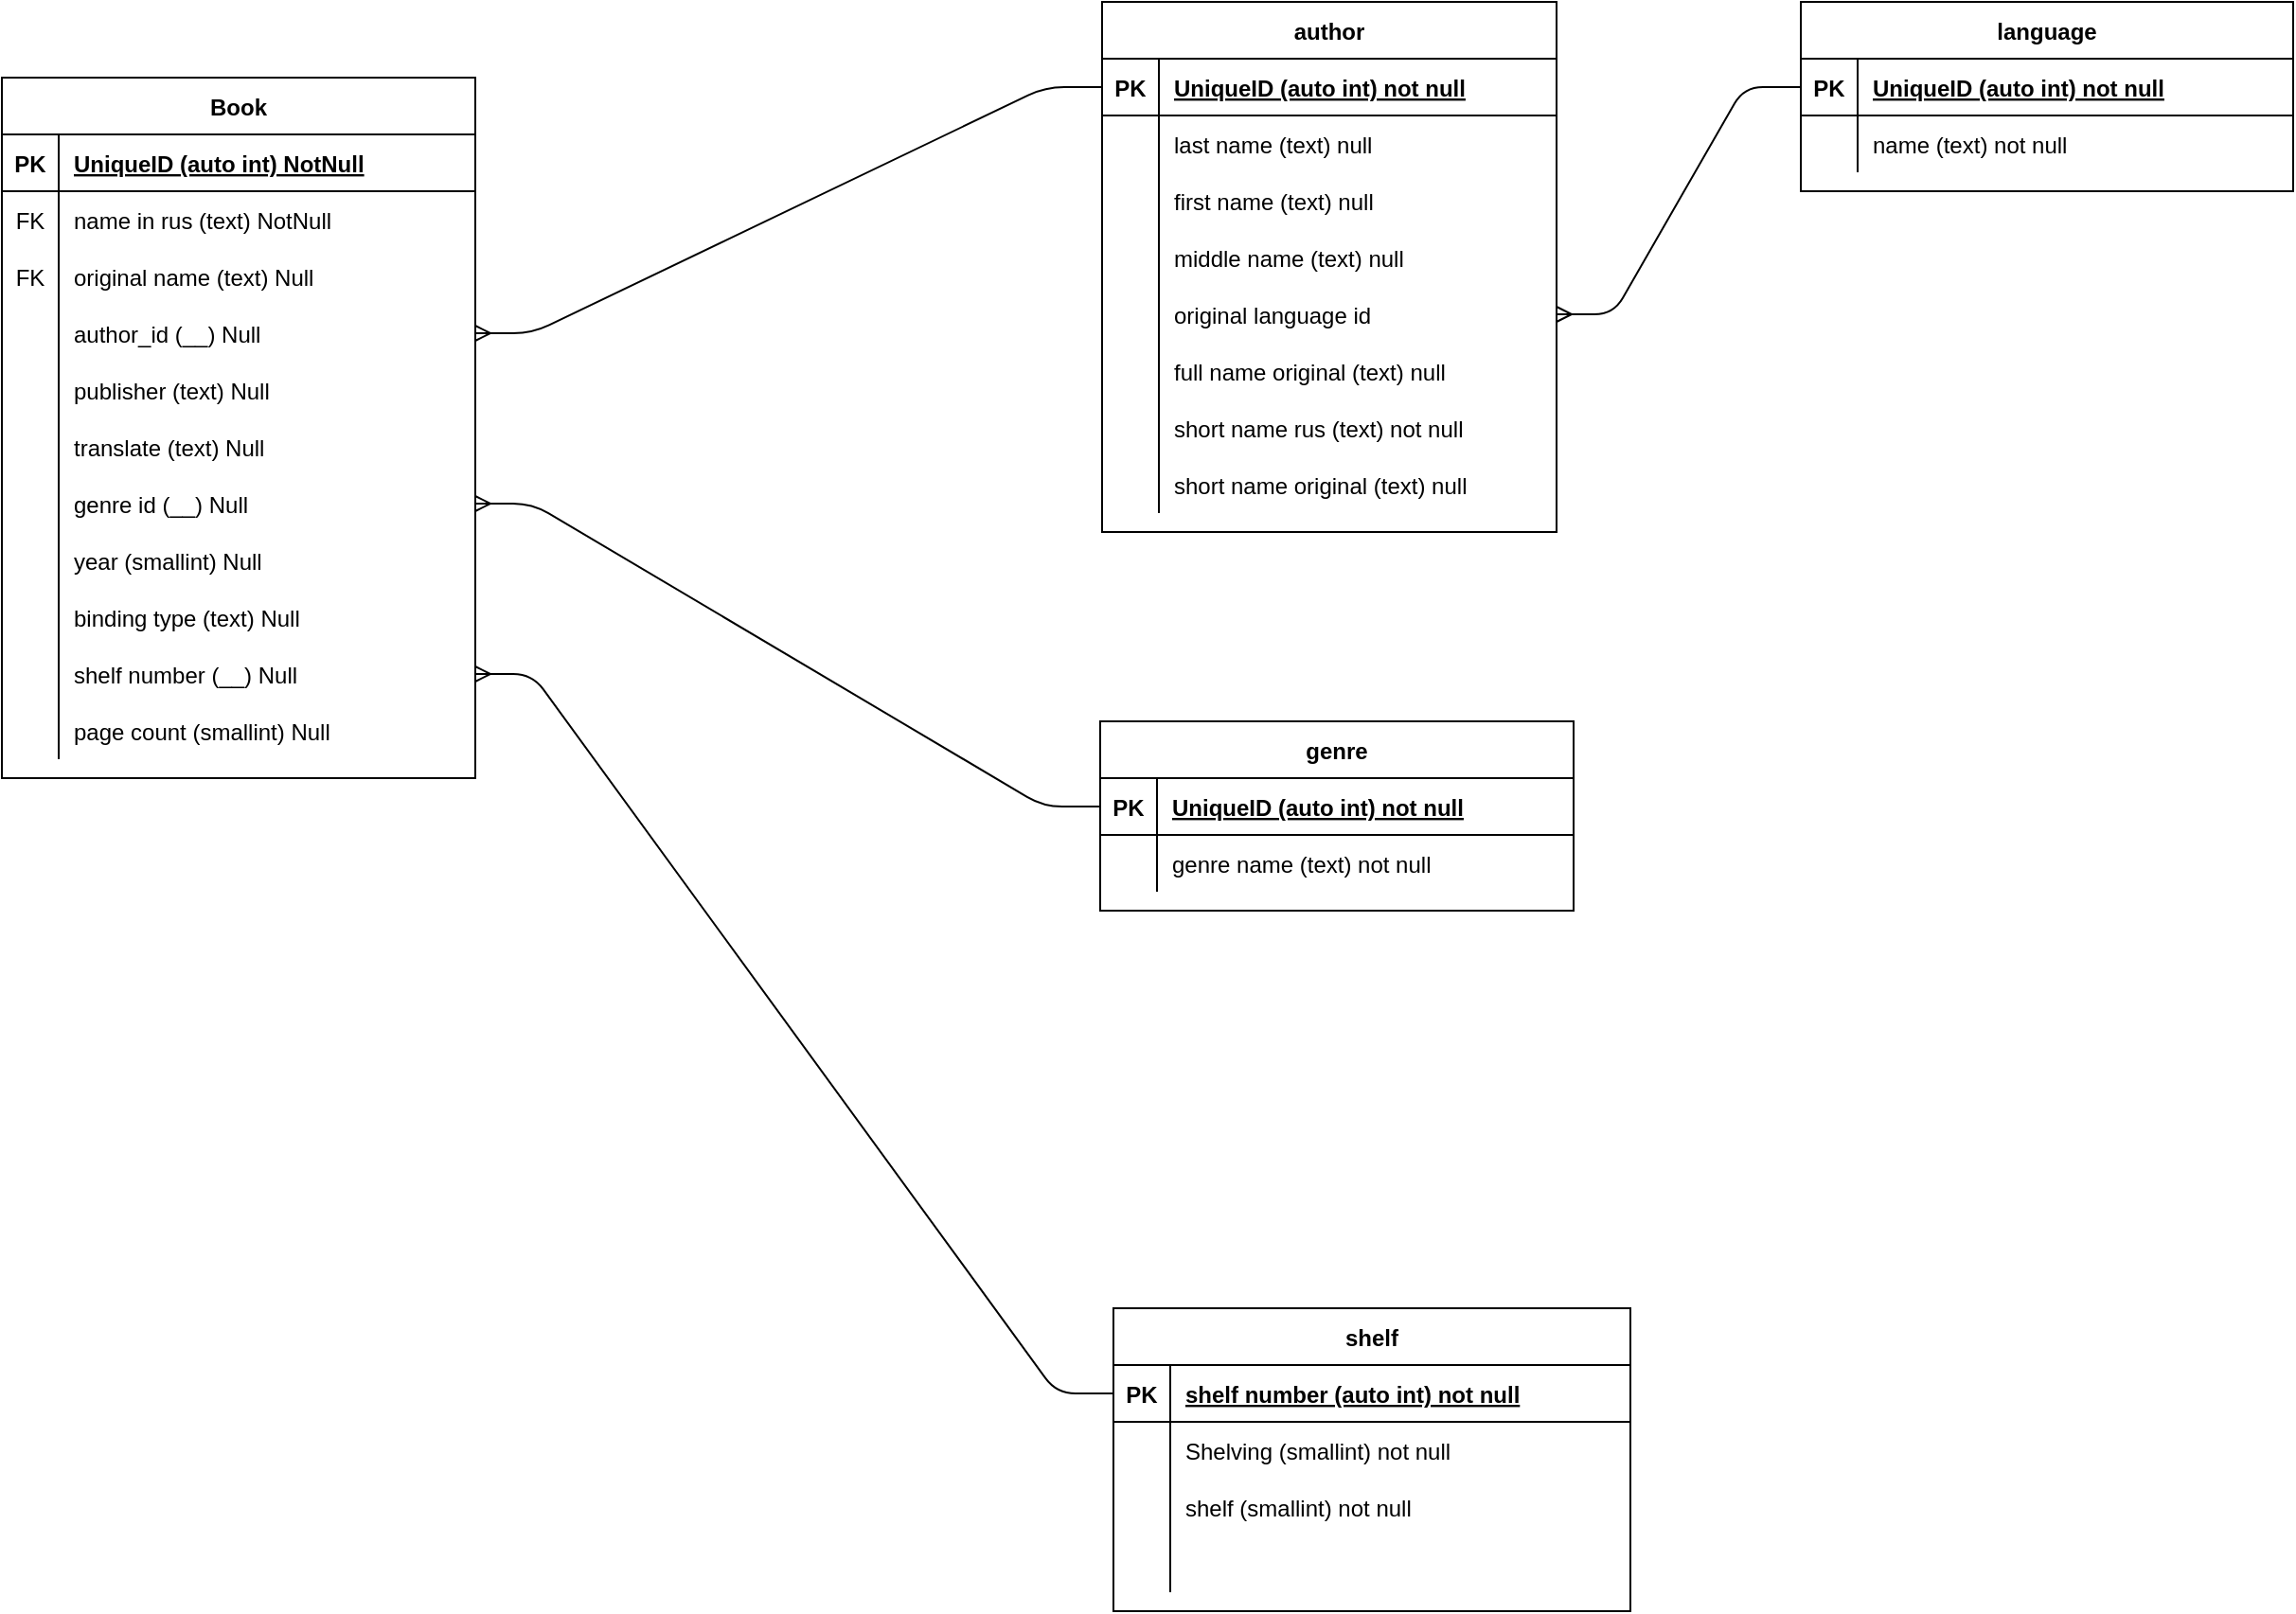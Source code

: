 <mxfile version="19.0.2" type="device"><diagram id="jLAF1ooz7P-dgelvSt-_" name="Page-1"><mxGraphModel dx="865" dy="453" grid="1" gridSize="10" guides="1" tooltips="1" connect="1" arrows="1" fold="1" page="1" pageScale="1" pageWidth="1654" pageHeight="2336" math="0" shadow="0"><root><mxCell id="0"/><mxCell id="1" parent="0"/><mxCell id="2jZsRYfB_VphO5LIJPk7-24" value="Book" style="shape=table;startSize=30;container=1;collapsible=1;childLayout=tableLayout;fixedRows=1;rowLines=0;fontStyle=1;align=center;resizeLast=1;" parent="1" vertex="1"><mxGeometry x="240" y="60" width="250" height="370" as="geometry"/></mxCell><mxCell id="2jZsRYfB_VphO5LIJPk7-25" value="" style="shape=partialRectangle;collapsible=0;dropTarget=0;pointerEvents=0;fillColor=none;top=0;left=0;bottom=1;right=0;points=[[0,0.5],[1,0.5]];portConstraint=eastwest;" parent="2jZsRYfB_VphO5LIJPk7-24" vertex="1"><mxGeometry y="30" width="250" height="30" as="geometry"/></mxCell><mxCell id="2jZsRYfB_VphO5LIJPk7-26" value="PK" style="shape=partialRectangle;connectable=0;fillColor=none;top=0;left=0;bottom=0;right=0;fontStyle=1;overflow=hidden;" parent="2jZsRYfB_VphO5LIJPk7-25" vertex="1"><mxGeometry width="30" height="30" as="geometry"/></mxCell><mxCell id="2jZsRYfB_VphO5LIJPk7-27" value="UniqueID (auto int) NotNull" style="shape=partialRectangle;connectable=0;fillColor=none;top=0;left=0;bottom=0;right=0;align=left;spacingLeft=6;fontStyle=5;overflow=hidden;" parent="2jZsRYfB_VphO5LIJPk7-25" vertex="1"><mxGeometry x="30" width="220" height="30" as="geometry"/></mxCell><mxCell id="2jZsRYfB_VphO5LIJPk7-28" value="" style="shape=partialRectangle;collapsible=0;dropTarget=0;pointerEvents=0;fillColor=none;top=0;left=0;bottom=0;right=0;points=[[0,0.5],[1,0.5]];portConstraint=eastwest;" parent="2jZsRYfB_VphO5LIJPk7-24" vertex="1"><mxGeometry y="60" width="250" height="30" as="geometry"/></mxCell><mxCell id="2jZsRYfB_VphO5LIJPk7-29" value="FK" style="shape=partialRectangle;connectable=0;fillColor=none;top=0;left=0;bottom=0;right=0;editable=1;overflow=hidden;" parent="2jZsRYfB_VphO5LIJPk7-28" vertex="1"><mxGeometry width="30" height="30" as="geometry"/></mxCell><mxCell id="2jZsRYfB_VphO5LIJPk7-30" value="name in rus (text) NotNull" style="shape=partialRectangle;connectable=0;fillColor=none;top=0;left=0;bottom=0;right=0;align=left;spacingLeft=6;overflow=hidden;" parent="2jZsRYfB_VphO5LIJPk7-28" vertex="1"><mxGeometry x="30" width="220" height="30" as="geometry"/></mxCell><mxCell id="2jZsRYfB_VphO5LIJPk7-31" value="" style="shape=partialRectangle;collapsible=0;dropTarget=0;pointerEvents=0;fillColor=none;top=0;left=0;bottom=0;right=0;points=[[0,0.5],[1,0.5]];portConstraint=eastwest;" parent="2jZsRYfB_VphO5LIJPk7-24" vertex="1"><mxGeometry y="90" width="250" height="30" as="geometry"/></mxCell><mxCell id="2jZsRYfB_VphO5LIJPk7-32" value="FK" style="shape=partialRectangle;connectable=0;fillColor=none;top=0;left=0;bottom=0;right=0;editable=1;overflow=hidden;" parent="2jZsRYfB_VphO5LIJPk7-31" vertex="1"><mxGeometry width="30" height="30" as="geometry"/></mxCell><mxCell id="2jZsRYfB_VphO5LIJPk7-33" value="original name (text) Null" style="shape=partialRectangle;connectable=0;fillColor=none;top=0;left=0;bottom=0;right=0;align=left;spacingLeft=6;overflow=hidden;" parent="2jZsRYfB_VphO5LIJPk7-31" vertex="1"><mxGeometry x="30" width="220" height="30" as="geometry"/></mxCell><mxCell id="2jZsRYfB_VphO5LIJPk7-34" value="" style="shape=partialRectangle;collapsible=0;dropTarget=0;pointerEvents=0;fillColor=none;top=0;left=0;bottom=0;right=0;points=[[0,0.5],[1,0.5]];portConstraint=eastwest;" parent="2jZsRYfB_VphO5LIJPk7-24" vertex="1"><mxGeometry y="120" width="250" height="30" as="geometry"/></mxCell><mxCell id="2jZsRYfB_VphO5LIJPk7-35" value="" style="shape=partialRectangle;connectable=0;fillColor=none;top=0;left=0;bottom=0;right=0;editable=1;overflow=hidden;" parent="2jZsRYfB_VphO5LIJPk7-34" vertex="1"><mxGeometry width="30" height="30" as="geometry"/></mxCell><mxCell id="2jZsRYfB_VphO5LIJPk7-36" value="author_id (__) Null" style="shape=partialRectangle;connectable=0;fillColor=none;top=0;left=0;bottom=0;right=0;align=left;spacingLeft=6;overflow=hidden;" parent="2jZsRYfB_VphO5LIJPk7-34" vertex="1"><mxGeometry x="30" width="220" height="30" as="geometry"/></mxCell><mxCell id="2jZsRYfB_VphO5LIJPk7-37" value="" style="shape=partialRectangle;collapsible=0;dropTarget=0;pointerEvents=0;fillColor=none;top=0;left=0;bottom=0;right=0;points=[[0,0.5],[1,0.5]];portConstraint=eastwest;" parent="2jZsRYfB_VphO5LIJPk7-24" vertex="1"><mxGeometry y="150" width="250" height="30" as="geometry"/></mxCell><mxCell id="2jZsRYfB_VphO5LIJPk7-38" value="" style="shape=partialRectangle;connectable=0;fillColor=none;top=0;left=0;bottom=0;right=0;editable=1;overflow=hidden;" parent="2jZsRYfB_VphO5LIJPk7-37" vertex="1"><mxGeometry width="30" height="30" as="geometry"/></mxCell><mxCell id="2jZsRYfB_VphO5LIJPk7-39" value="publisher (text) Null" style="shape=partialRectangle;connectable=0;fillColor=none;top=0;left=0;bottom=0;right=0;align=left;spacingLeft=6;overflow=hidden;" parent="2jZsRYfB_VphO5LIJPk7-37" vertex="1"><mxGeometry x="30" width="220" height="30" as="geometry"/></mxCell><mxCell id="2jZsRYfB_VphO5LIJPk7-40" value="" style="shape=partialRectangle;collapsible=0;dropTarget=0;pointerEvents=0;fillColor=none;top=0;left=0;bottom=0;right=0;points=[[0,0.5],[1,0.5]];portConstraint=eastwest;" parent="2jZsRYfB_VphO5LIJPk7-24" vertex="1"><mxGeometry y="180" width="250" height="30" as="geometry"/></mxCell><mxCell id="2jZsRYfB_VphO5LIJPk7-41" value="" style="shape=partialRectangle;connectable=0;fillColor=none;top=0;left=0;bottom=0;right=0;editable=1;overflow=hidden;" parent="2jZsRYfB_VphO5LIJPk7-40" vertex="1"><mxGeometry width="30" height="30" as="geometry"/></mxCell><mxCell id="2jZsRYfB_VphO5LIJPk7-42" value="translate (text) Null" style="shape=partialRectangle;connectable=0;fillColor=none;top=0;left=0;bottom=0;right=0;align=left;spacingLeft=6;overflow=hidden;" parent="2jZsRYfB_VphO5LIJPk7-40" vertex="1"><mxGeometry x="30" width="220" height="30" as="geometry"/></mxCell><mxCell id="2jZsRYfB_VphO5LIJPk7-43" value="" style="shape=partialRectangle;collapsible=0;dropTarget=0;pointerEvents=0;fillColor=none;top=0;left=0;bottom=0;right=0;points=[[0,0.5],[1,0.5]];portConstraint=eastwest;" parent="2jZsRYfB_VphO5LIJPk7-24" vertex="1"><mxGeometry y="210" width="250" height="30" as="geometry"/></mxCell><mxCell id="2jZsRYfB_VphO5LIJPk7-44" value="" style="shape=partialRectangle;connectable=0;fillColor=none;top=0;left=0;bottom=0;right=0;editable=1;overflow=hidden;" parent="2jZsRYfB_VphO5LIJPk7-43" vertex="1"><mxGeometry width="30" height="30" as="geometry"/></mxCell><mxCell id="2jZsRYfB_VphO5LIJPk7-45" value="genre id (__) Null" style="shape=partialRectangle;connectable=0;fillColor=none;top=0;left=0;bottom=0;right=0;align=left;spacingLeft=6;overflow=hidden;" parent="2jZsRYfB_VphO5LIJPk7-43" vertex="1"><mxGeometry x="30" width="220" height="30" as="geometry"/></mxCell><mxCell id="2jZsRYfB_VphO5LIJPk7-46" value="" style="shape=partialRectangle;collapsible=0;dropTarget=0;pointerEvents=0;fillColor=none;top=0;left=0;bottom=0;right=0;points=[[0,0.5],[1,0.5]];portConstraint=eastwest;" parent="2jZsRYfB_VphO5LIJPk7-24" vertex="1"><mxGeometry y="240" width="250" height="30" as="geometry"/></mxCell><mxCell id="2jZsRYfB_VphO5LIJPk7-47" value="" style="shape=partialRectangle;connectable=0;fillColor=none;top=0;left=0;bottom=0;right=0;editable=1;overflow=hidden;" parent="2jZsRYfB_VphO5LIJPk7-46" vertex="1"><mxGeometry width="30" height="30" as="geometry"/></mxCell><mxCell id="2jZsRYfB_VphO5LIJPk7-48" value="year (smallint) Null" style="shape=partialRectangle;connectable=0;fillColor=none;top=0;left=0;bottom=0;right=0;align=left;spacingLeft=6;overflow=hidden;" parent="2jZsRYfB_VphO5LIJPk7-46" vertex="1"><mxGeometry x="30" width="220" height="30" as="geometry"/></mxCell><mxCell id="2jZsRYfB_VphO5LIJPk7-49" value="" style="shape=partialRectangle;collapsible=0;dropTarget=0;pointerEvents=0;fillColor=none;top=0;left=0;bottom=0;right=0;points=[[0,0.5],[1,0.5]];portConstraint=eastwest;" parent="2jZsRYfB_VphO5LIJPk7-24" vertex="1"><mxGeometry y="270" width="250" height="30" as="geometry"/></mxCell><mxCell id="2jZsRYfB_VphO5LIJPk7-50" value="" style="shape=partialRectangle;connectable=0;fillColor=none;top=0;left=0;bottom=0;right=0;editable=1;overflow=hidden;" parent="2jZsRYfB_VphO5LIJPk7-49" vertex="1"><mxGeometry width="30" height="30" as="geometry"/></mxCell><mxCell id="2jZsRYfB_VphO5LIJPk7-51" value="binding type (text) Null" style="shape=partialRectangle;connectable=0;fillColor=none;top=0;left=0;bottom=0;right=0;align=left;spacingLeft=6;overflow=hidden;" parent="2jZsRYfB_VphO5LIJPk7-49" vertex="1"><mxGeometry x="30" width="220" height="30" as="geometry"/></mxCell><mxCell id="2jZsRYfB_VphO5LIJPk7-52" value="" style="shape=partialRectangle;collapsible=0;dropTarget=0;pointerEvents=0;fillColor=none;top=0;left=0;bottom=0;right=0;points=[[0,0.5],[1,0.5]];portConstraint=eastwest;" parent="2jZsRYfB_VphO5LIJPk7-24" vertex="1"><mxGeometry y="300" width="250" height="30" as="geometry"/></mxCell><mxCell id="2jZsRYfB_VphO5LIJPk7-53" value="" style="shape=partialRectangle;connectable=0;fillColor=none;top=0;left=0;bottom=0;right=0;editable=1;overflow=hidden;" parent="2jZsRYfB_VphO5LIJPk7-52" vertex="1"><mxGeometry width="30" height="30" as="geometry"/></mxCell><mxCell id="2jZsRYfB_VphO5LIJPk7-54" value="shelf number (__) Null" style="shape=partialRectangle;connectable=0;fillColor=none;top=0;left=0;bottom=0;right=0;align=left;spacingLeft=6;overflow=hidden;" parent="2jZsRYfB_VphO5LIJPk7-52" vertex="1"><mxGeometry x="30" width="220" height="30" as="geometry"/></mxCell><mxCell id="2jZsRYfB_VphO5LIJPk7-55" value="" style="shape=partialRectangle;collapsible=0;dropTarget=0;pointerEvents=0;fillColor=none;top=0;left=0;bottom=0;right=0;points=[[0,0.5],[1,0.5]];portConstraint=eastwest;" parent="2jZsRYfB_VphO5LIJPk7-24" vertex="1"><mxGeometry y="330" width="250" height="30" as="geometry"/></mxCell><mxCell id="2jZsRYfB_VphO5LIJPk7-56" value="" style="shape=partialRectangle;connectable=0;fillColor=none;top=0;left=0;bottom=0;right=0;editable=1;overflow=hidden;" parent="2jZsRYfB_VphO5LIJPk7-55" vertex="1"><mxGeometry width="30" height="30" as="geometry"/></mxCell><mxCell id="2jZsRYfB_VphO5LIJPk7-57" value="page count (smallint) Null" style="shape=partialRectangle;connectable=0;fillColor=none;top=0;left=0;bottom=0;right=0;align=left;spacingLeft=6;overflow=hidden;" parent="2jZsRYfB_VphO5LIJPk7-55" vertex="1"><mxGeometry x="30" width="220" height="30" as="geometry"/></mxCell><mxCell id="2jZsRYfB_VphO5LIJPk7-58" value="shelf" style="shape=table;startSize=30;container=1;collapsible=1;childLayout=tableLayout;fixedRows=1;rowLines=0;fontStyle=1;align=center;resizeLast=1;" parent="1" vertex="1"><mxGeometry x="827" y="710" width="273.0" height="160" as="geometry"/></mxCell><mxCell id="2jZsRYfB_VphO5LIJPk7-59" value="" style="shape=partialRectangle;collapsible=0;dropTarget=0;pointerEvents=0;fillColor=none;top=0;left=0;bottom=1;right=0;points=[[0,0.5],[1,0.5]];portConstraint=eastwest;" parent="2jZsRYfB_VphO5LIJPk7-58" vertex="1"><mxGeometry y="30" width="273.0" height="30" as="geometry"/></mxCell><mxCell id="2jZsRYfB_VphO5LIJPk7-60" value="PK" style="shape=partialRectangle;connectable=0;fillColor=none;top=0;left=0;bottom=0;right=0;fontStyle=1;overflow=hidden;" parent="2jZsRYfB_VphO5LIJPk7-59" vertex="1"><mxGeometry width="30" height="30" as="geometry"><mxRectangle width="30" height="30" as="alternateBounds"/></mxGeometry></mxCell><mxCell id="2jZsRYfB_VphO5LIJPk7-61" value="shelf number (auto int) not null" style="shape=partialRectangle;connectable=0;fillColor=none;top=0;left=0;bottom=0;right=0;align=left;spacingLeft=6;fontStyle=5;overflow=hidden;" parent="2jZsRYfB_VphO5LIJPk7-59" vertex="1"><mxGeometry x="30" width="243.0" height="30" as="geometry"><mxRectangle width="243.0" height="30" as="alternateBounds"/></mxGeometry></mxCell><mxCell id="2jZsRYfB_VphO5LIJPk7-62" value="" style="shape=partialRectangle;collapsible=0;dropTarget=0;pointerEvents=0;fillColor=none;top=0;left=0;bottom=0;right=0;points=[[0,0.5],[1,0.5]];portConstraint=eastwest;" parent="2jZsRYfB_VphO5LIJPk7-58" vertex="1"><mxGeometry y="60" width="273.0" height="30" as="geometry"/></mxCell><mxCell id="2jZsRYfB_VphO5LIJPk7-63" value="" style="shape=partialRectangle;connectable=0;fillColor=none;top=0;left=0;bottom=0;right=0;editable=1;overflow=hidden;" parent="2jZsRYfB_VphO5LIJPk7-62" vertex="1"><mxGeometry width="30" height="30" as="geometry"><mxRectangle width="30" height="30" as="alternateBounds"/></mxGeometry></mxCell><mxCell id="2jZsRYfB_VphO5LIJPk7-64" value="Shelving (smallint) not null" style="shape=partialRectangle;connectable=0;fillColor=none;top=0;left=0;bottom=0;right=0;align=left;spacingLeft=6;overflow=hidden;" parent="2jZsRYfB_VphO5LIJPk7-62" vertex="1"><mxGeometry x="30" width="243.0" height="30" as="geometry"><mxRectangle width="243.0" height="30" as="alternateBounds"/></mxGeometry></mxCell><mxCell id="2jZsRYfB_VphO5LIJPk7-65" value="" style="shape=partialRectangle;collapsible=0;dropTarget=0;pointerEvents=0;fillColor=none;top=0;left=0;bottom=0;right=0;points=[[0,0.5],[1,0.5]];portConstraint=eastwest;" parent="2jZsRYfB_VphO5LIJPk7-58" vertex="1"><mxGeometry y="90" width="273.0" height="30" as="geometry"/></mxCell><mxCell id="2jZsRYfB_VphO5LIJPk7-66" value="" style="shape=partialRectangle;connectable=0;fillColor=none;top=0;left=0;bottom=0;right=0;editable=1;overflow=hidden;" parent="2jZsRYfB_VphO5LIJPk7-65" vertex="1"><mxGeometry width="30" height="30" as="geometry"><mxRectangle width="30" height="30" as="alternateBounds"/></mxGeometry></mxCell><mxCell id="2jZsRYfB_VphO5LIJPk7-67" value="shelf (smallint) not null" style="shape=partialRectangle;connectable=0;fillColor=none;top=0;left=0;bottom=0;right=0;align=left;spacingLeft=6;overflow=hidden;" parent="2jZsRYfB_VphO5LIJPk7-65" vertex="1"><mxGeometry x="30" width="243.0" height="30" as="geometry"><mxRectangle width="243.0" height="30" as="alternateBounds"/></mxGeometry></mxCell><mxCell id="2jZsRYfB_VphO5LIJPk7-68" value="" style="shape=partialRectangle;collapsible=0;dropTarget=0;pointerEvents=0;fillColor=none;top=0;left=0;bottom=0;right=0;points=[[0,0.5],[1,0.5]];portConstraint=eastwest;" parent="2jZsRYfB_VphO5LIJPk7-58" vertex="1"><mxGeometry y="120" width="273.0" height="30" as="geometry"/></mxCell><mxCell id="2jZsRYfB_VphO5LIJPk7-69" value="" style="shape=partialRectangle;connectable=0;fillColor=none;top=0;left=0;bottom=0;right=0;editable=1;overflow=hidden;" parent="2jZsRYfB_VphO5LIJPk7-68" vertex="1"><mxGeometry width="30" height="30" as="geometry"><mxRectangle width="30" height="30" as="alternateBounds"/></mxGeometry></mxCell><mxCell id="2jZsRYfB_VphO5LIJPk7-70" value="" style="shape=partialRectangle;connectable=0;fillColor=none;top=0;left=0;bottom=0;right=0;align=left;spacingLeft=6;overflow=hidden;" parent="2jZsRYfB_VphO5LIJPk7-68" vertex="1"><mxGeometry x="30" width="243.0" height="30" as="geometry"><mxRectangle width="243.0" height="30" as="alternateBounds"/></mxGeometry></mxCell><mxCell id="2jZsRYfB_VphO5LIJPk7-71" value="" style="edgeStyle=entityRelationEdgeStyle;fontSize=12;html=1;endArrow=none;endFill=0;exitX=1;exitY=0.5;exitDx=0;exitDy=0;entryX=0;entryY=0.5;entryDx=0;entryDy=0;startArrow=ERmany;startFill=0;" parent="1" source="2jZsRYfB_VphO5LIJPk7-52" target="2jZsRYfB_VphO5LIJPk7-59" edge="1"><mxGeometry width="100" height="100" relative="1" as="geometry"><mxPoint x="480" y="270" as="sourcePoint"/><mxPoint x="580" y="170" as="targetPoint"/></mxGeometry></mxCell><mxCell id="2jZsRYfB_VphO5LIJPk7-72" value="author" style="shape=table;startSize=30;container=1;collapsible=1;childLayout=tableLayout;fixedRows=1;rowLines=0;fontStyle=1;align=center;resizeLast=1;" parent="1" vertex="1"><mxGeometry x="821" y="20" width="240" height="280" as="geometry"/></mxCell><mxCell id="2jZsRYfB_VphO5LIJPk7-73" value="" style="shape=partialRectangle;collapsible=0;dropTarget=0;pointerEvents=0;fillColor=none;top=0;left=0;bottom=1;right=0;points=[[0,0.5],[1,0.5]];portConstraint=eastwest;" parent="2jZsRYfB_VphO5LIJPk7-72" vertex="1"><mxGeometry y="30" width="240" height="30" as="geometry"/></mxCell><mxCell id="2jZsRYfB_VphO5LIJPk7-74" value="PK" style="shape=partialRectangle;connectable=0;fillColor=none;top=0;left=0;bottom=0;right=0;fontStyle=1;overflow=hidden;" parent="2jZsRYfB_VphO5LIJPk7-73" vertex="1"><mxGeometry width="30" height="30" as="geometry"><mxRectangle width="30" height="30" as="alternateBounds"/></mxGeometry></mxCell><mxCell id="2jZsRYfB_VphO5LIJPk7-75" value="UniqueID (auto int) not null" style="shape=partialRectangle;connectable=0;fillColor=none;top=0;left=0;bottom=0;right=0;align=left;spacingLeft=6;fontStyle=5;overflow=hidden;" parent="2jZsRYfB_VphO5LIJPk7-73" vertex="1"><mxGeometry x="30" width="210" height="30" as="geometry"><mxRectangle width="210" height="30" as="alternateBounds"/></mxGeometry></mxCell><mxCell id="2jZsRYfB_VphO5LIJPk7-76" value="" style="shape=partialRectangle;collapsible=0;dropTarget=0;pointerEvents=0;fillColor=none;top=0;left=0;bottom=0;right=0;points=[[0,0.5],[1,0.5]];portConstraint=eastwest;" parent="2jZsRYfB_VphO5LIJPk7-72" vertex="1"><mxGeometry y="60" width="240" height="30" as="geometry"/></mxCell><mxCell id="2jZsRYfB_VphO5LIJPk7-77" value="" style="shape=partialRectangle;connectable=0;fillColor=none;top=0;left=0;bottom=0;right=0;editable=1;overflow=hidden;" parent="2jZsRYfB_VphO5LIJPk7-76" vertex="1"><mxGeometry width="30" height="30" as="geometry"><mxRectangle width="30" height="30" as="alternateBounds"/></mxGeometry></mxCell><mxCell id="2jZsRYfB_VphO5LIJPk7-78" value="last name (text) null" style="shape=partialRectangle;connectable=0;fillColor=none;top=0;left=0;bottom=0;right=0;align=left;spacingLeft=6;overflow=hidden;" parent="2jZsRYfB_VphO5LIJPk7-76" vertex="1"><mxGeometry x="30" width="210" height="30" as="geometry"><mxRectangle width="210" height="30" as="alternateBounds"/></mxGeometry></mxCell><mxCell id="2jZsRYfB_VphO5LIJPk7-79" value="" style="shape=partialRectangle;collapsible=0;dropTarget=0;pointerEvents=0;fillColor=none;top=0;left=0;bottom=0;right=0;points=[[0,0.5],[1,0.5]];portConstraint=eastwest;" parent="2jZsRYfB_VphO5LIJPk7-72" vertex="1"><mxGeometry y="90" width="240" height="30" as="geometry"/></mxCell><mxCell id="2jZsRYfB_VphO5LIJPk7-80" value="" style="shape=partialRectangle;connectable=0;fillColor=none;top=0;left=0;bottom=0;right=0;editable=1;overflow=hidden;" parent="2jZsRYfB_VphO5LIJPk7-79" vertex="1"><mxGeometry width="30" height="30" as="geometry"><mxRectangle width="30" height="30" as="alternateBounds"/></mxGeometry></mxCell><mxCell id="2jZsRYfB_VphO5LIJPk7-81" value="first name (text) null" style="shape=partialRectangle;connectable=0;fillColor=none;top=0;left=0;bottom=0;right=0;align=left;spacingLeft=6;overflow=hidden;" parent="2jZsRYfB_VphO5LIJPk7-79" vertex="1"><mxGeometry x="30" width="210" height="30" as="geometry"><mxRectangle width="210" height="30" as="alternateBounds"/></mxGeometry></mxCell><mxCell id="2jZsRYfB_VphO5LIJPk7-82" value="" style="shape=partialRectangle;collapsible=0;dropTarget=0;pointerEvents=0;fillColor=none;top=0;left=0;bottom=0;right=0;points=[[0,0.5],[1,0.5]];portConstraint=eastwest;" parent="2jZsRYfB_VphO5LIJPk7-72" vertex="1"><mxGeometry y="120" width="240" height="30" as="geometry"/></mxCell><mxCell id="2jZsRYfB_VphO5LIJPk7-83" value="" style="shape=partialRectangle;connectable=0;fillColor=none;top=0;left=0;bottom=0;right=0;editable=1;overflow=hidden;" parent="2jZsRYfB_VphO5LIJPk7-82" vertex="1"><mxGeometry width="30" height="30" as="geometry"><mxRectangle width="30" height="30" as="alternateBounds"/></mxGeometry></mxCell><mxCell id="2jZsRYfB_VphO5LIJPk7-84" value="middle name (text) null" style="shape=partialRectangle;connectable=0;fillColor=none;top=0;left=0;bottom=0;right=0;align=left;spacingLeft=6;overflow=hidden;" parent="2jZsRYfB_VphO5LIJPk7-82" vertex="1"><mxGeometry x="30" width="210" height="30" as="geometry"><mxRectangle width="210" height="30" as="alternateBounds"/></mxGeometry></mxCell><mxCell id="2jZsRYfB_VphO5LIJPk7-86" value="" style="shape=partialRectangle;collapsible=0;dropTarget=0;pointerEvents=0;fillColor=none;top=0;left=0;bottom=0;right=0;points=[[0,0.5],[1,0.5]];portConstraint=eastwest;" parent="2jZsRYfB_VphO5LIJPk7-72" vertex="1"><mxGeometry y="150" width="240" height="30" as="geometry"/></mxCell><mxCell id="2jZsRYfB_VphO5LIJPk7-87" value="" style="shape=partialRectangle;connectable=0;fillColor=none;top=0;left=0;bottom=0;right=0;editable=1;overflow=hidden;" parent="2jZsRYfB_VphO5LIJPk7-86" vertex="1"><mxGeometry width="30" height="30" as="geometry"><mxRectangle width="30" height="30" as="alternateBounds"/></mxGeometry></mxCell><mxCell id="2jZsRYfB_VphO5LIJPk7-88" value="original language id" style="shape=partialRectangle;connectable=0;fillColor=none;top=0;left=0;bottom=0;right=0;align=left;spacingLeft=6;overflow=hidden;" parent="2jZsRYfB_VphO5LIJPk7-86" vertex="1"><mxGeometry x="30" width="210" height="30" as="geometry"><mxRectangle width="210" height="30" as="alternateBounds"/></mxGeometry></mxCell><mxCell id="2jZsRYfB_VphO5LIJPk7-89" value="" style="shape=partialRectangle;collapsible=0;dropTarget=0;pointerEvents=0;fillColor=none;top=0;left=0;bottom=0;right=0;points=[[0,0.5],[1,0.5]];portConstraint=eastwest;" parent="2jZsRYfB_VphO5LIJPk7-72" vertex="1"><mxGeometry y="180" width="240" height="30" as="geometry"/></mxCell><mxCell id="2jZsRYfB_VphO5LIJPk7-90" value="" style="shape=partialRectangle;connectable=0;fillColor=none;top=0;left=0;bottom=0;right=0;editable=1;overflow=hidden;" parent="2jZsRYfB_VphO5LIJPk7-89" vertex="1"><mxGeometry width="30" height="30" as="geometry"><mxRectangle width="30" height="30" as="alternateBounds"/></mxGeometry></mxCell><mxCell id="2jZsRYfB_VphO5LIJPk7-91" value="full name original (text) null" style="shape=partialRectangle;connectable=0;fillColor=none;top=0;left=0;bottom=0;right=0;align=left;spacingLeft=6;overflow=hidden;" parent="2jZsRYfB_VphO5LIJPk7-89" vertex="1"><mxGeometry x="30" width="210" height="30" as="geometry"><mxRectangle width="210" height="30" as="alternateBounds"/></mxGeometry></mxCell><mxCell id="2jZsRYfB_VphO5LIJPk7-92" value="" style="shape=partialRectangle;collapsible=0;dropTarget=0;pointerEvents=0;fillColor=none;top=0;left=0;bottom=0;right=0;points=[[0,0.5],[1,0.5]];portConstraint=eastwest;" parent="2jZsRYfB_VphO5LIJPk7-72" vertex="1"><mxGeometry y="210" width="240" height="30" as="geometry"/></mxCell><mxCell id="2jZsRYfB_VphO5LIJPk7-93" value="" style="shape=partialRectangle;connectable=0;fillColor=none;top=0;left=0;bottom=0;right=0;editable=1;overflow=hidden;" parent="2jZsRYfB_VphO5LIJPk7-92" vertex="1"><mxGeometry width="30" height="30" as="geometry"><mxRectangle width="30" height="30" as="alternateBounds"/></mxGeometry></mxCell><mxCell id="2jZsRYfB_VphO5LIJPk7-94" value="short name rus (text) not null" style="shape=partialRectangle;connectable=0;fillColor=none;top=0;left=0;bottom=0;right=0;align=left;spacingLeft=6;overflow=hidden;" parent="2jZsRYfB_VphO5LIJPk7-92" vertex="1"><mxGeometry x="30" width="210" height="30" as="geometry"><mxRectangle width="210" height="30" as="alternateBounds"/></mxGeometry></mxCell><mxCell id="2jZsRYfB_VphO5LIJPk7-95" value="" style="shape=partialRectangle;collapsible=0;dropTarget=0;pointerEvents=0;fillColor=none;top=0;left=0;bottom=0;right=0;points=[[0,0.5],[1,0.5]];portConstraint=eastwest;" parent="2jZsRYfB_VphO5LIJPk7-72" vertex="1"><mxGeometry y="240" width="240" height="30" as="geometry"/></mxCell><mxCell id="2jZsRYfB_VphO5LIJPk7-96" value="" style="shape=partialRectangle;connectable=0;fillColor=none;top=0;left=0;bottom=0;right=0;editable=1;overflow=hidden;" parent="2jZsRYfB_VphO5LIJPk7-95" vertex="1"><mxGeometry width="30" height="30" as="geometry"><mxRectangle width="30" height="30" as="alternateBounds"/></mxGeometry></mxCell><mxCell id="2jZsRYfB_VphO5LIJPk7-97" value="short name original (text) null" style="shape=partialRectangle;connectable=0;fillColor=none;top=0;left=0;bottom=0;right=0;align=left;spacingLeft=6;overflow=hidden;" parent="2jZsRYfB_VphO5LIJPk7-95" vertex="1"><mxGeometry x="30" width="210" height="30" as="geometry"><mxRectangle width="210" height="30" as="alternateBounds"/></mxGeometry></mxCell><mxCell id="2jZsRYfB_VphO5LIJPk7-85" value="" style="edgeStyle=entityRelationEdgeStyle;fontSize=12;html=1;endArrow=none;endFill=0;exitX=1;exitY=0.5;exitDx=0;exitDy=0;entryX=0;entryY=0.5;entryDx=0;entryDy=0;startArrow=ERmany;startFill=0;" parent="1" source="2jZsRYfB_VphO5LIJPk7-34" target="2jZsRYfB_VphO5LIJPk7-73" edge="1"><mxGeometry width="100" height="100" relative="1" as="geometry"><mxPoint x="510.0" y="230.0" as="sourcePoint"/><mxPoint x="912.68" y="350.4" as="targetPoint"/></mxGeometry></mxCell><mxCell id="2jZsRYfB_VphO5LIJPk7-107" value="language" style="shape=table;startSize=30;container=1;collapsible=1;childLayout=tableLayout;fixedRows=1;rowLines=0;fontStyle=1;align=center;resizeLast=1;" parent="1" vertex="1"><mxGeometry x="1190" y="20" width="260" height="100" as="geometry"/></mxCell><mxCell id="2jZsRYfB_VphO5LIJPk7-108" value="" style="shape=partialRectangle;collapsible=0;dropTarget=0;pointerEvents=0;fillColor=none;top=0;left=0;bottom=1;right=0;points=[[0,0.5],[1,0.5]];portConstraint=eastwest;" parent="2jZsRYfB_VphO5LIJPk7-107" vertex="1"><mxGeometry y="30" width="260" height="30" as="geometry"/></mxCell><mxCell id="2jZsRYfB_VphO5LIJPk7-109" value="PK" style="shape=partialRectangle;connectable=0;fillColor=none;top=0;left=0;bottom=0;right=0;fontStyle=1;overflow=hidden;" parent="2jZsRYfB_VphO5LIJPk7-108" vertex="1"><mxGeometry width="30" height="30" as="geometry"><mxRectangle width="30" height="30" as="alternateBounds"/></mxGeometry></mxCell><mxCell id="2jZsRYfB_VphO5LIJPk7-110" value="UniqueID (auto int) not null" style="shape=partialRectangle;connectable=0;fillColor=none;top=0;left=0;bottom=0;right=0;align=left;spacingLeft=6;fontStyle=5;overflow=hidden;" parent="2jZsRYfB_VphO5LIJPk7-108" vertex="1"><mxGeometry x="30" width="230" height="30" as="geometry"><mxRectangle width="230" height="30" as="alternateBounds"/></mxGeometry></mxCell><mxCell id="2jZsRYfB_VphO5LIJPk7-111" value="" style="shape=partialRectangle;collapsible=0;dropTarget=0;pointerEvents=0;fillColor=none;top=0;left=0;bottom=0;right=0;points=[[0,0.5],[1,0.5]];portConstraint=eastwest;" parent="2jZsRYfB_VphO5LIJPk7-107" vertex="1"><mxGeometry y="60" width="260" height="30" as="geometry"/></mxCell><mxCell id="2jZsRYfB_VphO5LIJPk7-112" value="" style="shape=partialRectangle;connectable=0;fillColor=none;top=0;left=0;bottom=0;right=0;editable=1;overflow=hidden;" parent="2jZsRYfB_VphO5LIJPk7-111" vertex="1"><mxGeometry width="30" height="30" as="geometry"><mxRectangle width="30" height="30" as="alternateBounds"/></mxGeometry></mxCell><mxCell id="2jZsRYfB_VphO5LIJPk7-113" value="name (text) not null" style="shape=partialRectangle;connectable=0;fillColor=none;top=0;left=0;bottom=0;right=0;align=left;spacingLeft=6;overflow=hidden;" parent="2jZsRYfB_VphO5LIJPk7-111" vertex="1"><mxGeometry x="30" width="230" height="30" as="geometry"><mxRectangle width="230" height="30" as="alternateBounds"/></mxGeometry></mxCell><mxCell id="2jZsRYfB_VphO5LIJPk7-120" value="" style="edgeStyle=entityRelationEdgeStyle;fontSize=12;html=1;endArrow=none;endFill=0;exitX=1;exitY=0.5;exitDx=0;exitDy=0;entryX=0;entryY=0.5;entryDx=0;entryDy=0;startArrow=ERmany;startFill=0;" parent="1" source="2jZsRYfB_VphO5LIJPk7-86" target="2jZsRYfB_VphO5LIJPk7-108" edge="1"><mxGeometry width="100" height="100" relative="1" as="geometry"><mxPoint x="1070" y="290" as="sourcePoint"/><mxPoint x="1170" y="190" as="targetPoint"/></mxGeometry></mxCell><mxCell id="2jZsRYfB_VphO5LIJPk7-121" value="genre" style="shape=table;startSize=30;container=1;collapsible=1;childLayout=tableLayout;fixedRows=1;rowLines=0;fontStyle=1;align=center;resizeLast=1;" parent="1" vertex="1"><mxGeometry x="820" y="400" width="250" height="100" as="geometry"/></mxCell><mxCell id="2jZsRYfB_VphO5LIJPk7-122" value="" style="shape=partialRectangle;collapsible=0;dropTarget=0;pointerEvents=0;fillColor=none;top=0;left=0;bottom=1;right=0;points=[[0,0.5],[1,0.5]];portConstraint=eastwest;" parent="2jZsRYfB_VphO5LIJPk7-121" vertex="1"><mxGeometry y="30" width="250" height="30" as="geometry"/></mxCell><mxCell id="2jZsRYfB_VphO5LIJPk7-123" value="PK" style="shape=partialRectangle;connectable=0;fillColor=none;top=0;left=0;bottom=0;right=0;fontStyle=1;overflow=hidden;" parent="2jZsRYfB_VphO5LIJPk7-122" vertex="1"><mxGeometry width="30" height="30" as="geometry"><mxRectangle width="30" height="30" as="alternateBounds"/></mxGeometry></mxCell><mxCell id="2jZsRYfB_VphO5LIJPk7-124" value="UniqueID (auto int) not null" style="shape=partialRectangle;connectable=0;fillColor=none;top=0;left=0;bottom=0;right=0;align=left;spacingLeft=6;fontStyle=5;overflow=hidden;" parent="2jZsRYfB_VphO5LIJPk7-122" vertex="1"><mxGeometry x="30" width="220" height="30" as="geometry"><mxRectangle width="220" height="30" as="alternateBounds"/></mxGeometry></mxCell><mxCell id="2jZsRYfB_VphO5LIJPk7-125" value="" style="shape=partialRectangle;collapsible=0;dropTarget=0;pointerEvents=0;fillColor=none;top=0;left=0;bottom=0;right=0;points=[[0,0.5],[1,0.5]];portConstraint=eastwest;" parent="2jZsRYfB_VphO5LIJPk7-121" vertex="1"><mxGeometry y="60" width="250" height="30" as="geometry"/></mxCell><mxCell id="2jZsRYfB_VphO5LIJPk7-126" value="" style="shape=partialRectangle;connectable=0;fillColor=none;top=0;left=0;bottom=0;right=0;editable=1;overflow=hidden;" parent="2jZsRYfB_VphO5LIJPk7-125" vertex="1"><mxGeometry width="30" height="30" as="geometry"><mxRectangle width="30" height="30" as="alternateBounds"/></mxGeometry></mxCell><mxCell id="2jZsRYfB_VphO5LIJPk7-127" value="genre name (text) not null" style="shape=partialRectangle;connectable=0;fillColor=none;top=0;left=0;bottom=0;right=0;align=left;spacingLeft=6;overflow=hidden;" parent="2jZsRYfB_VphO5LIJPk7-125" vertex="1"><mxGeometry x="30" width="220" height="30" as="geometry"><mxRectangle width="220" height="30" as="alternateBounds"/></mxGeometry></mxCell><mxCell id="2jZsRYfB_VphO5LIJPk7-134" value="" style="edgeStyle=entityRelationEdgeStyle;fontSize=12;html=1;endArrow=none;endFill=0;entryX=0;entryY=0.5;entryDx=0;entryDy=0;exitX=1;exitY=0.5;exitDx=0;exitDy=0;startArrow=ERmany;startFill=0;" parent="1" source="2jZsRYfB_VphO5LIJPk7-43" target="2jZsRYfB_VphO5LIJPk7-122" edge="1"><mxGeometry width="100" height="100" relative="1" as="geometry"><mxPoint x="440" y="300" as="sourcePoint"/><mxPoint x="960" y="330" as="targetPoint"/></mxGeometry></mxCell></root></mxGraphModel></diagram></mxfile>